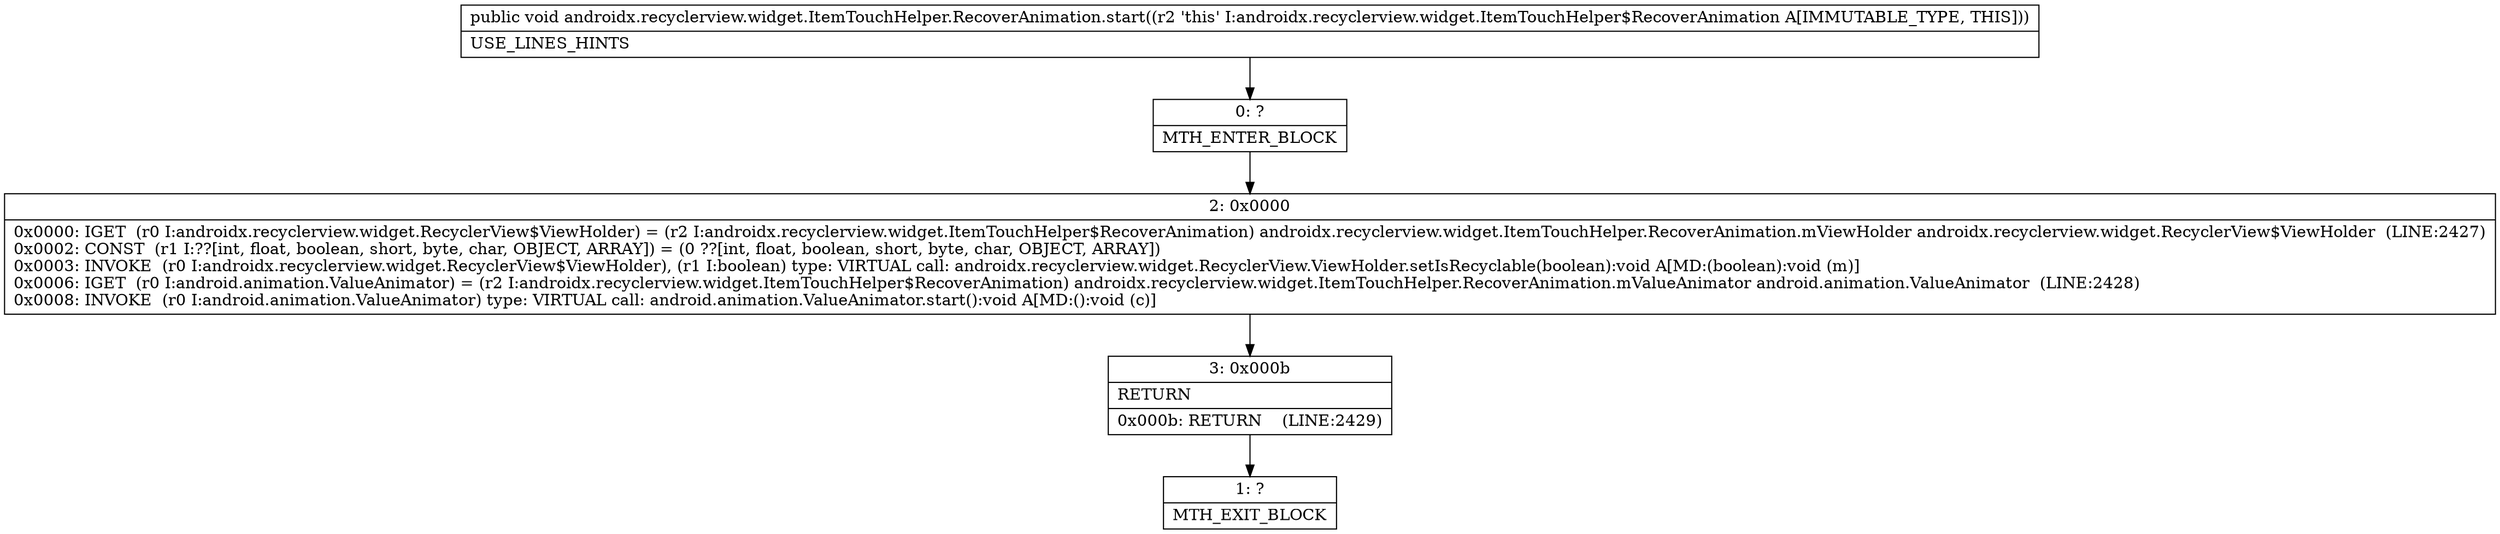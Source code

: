 digraph "CFG forandroidx.recyclerview.widget.ItemTouchHelper.RecoverAnimation.start()V" {
Node_0 [shape=record,label="{0\:\ ?|MTH_ENTER_BLOCK\l}"];
Node_2 [shape=record,label="{2\:\ 0x0000|0x0000: IGET  (r0 I:androidx.recyclerview.widget.RecyclerView$ViewHolder) = (r2 I:androidx.recyclerview.widget.ItemTouchHelper$RecoverAnimation) androidx.recyclerview.widget.ItemTouchHelper.RecoverAnimation.mViewHolder androidx.recyclerview.widget.RecyclerView$ViewHolder  (LINE:2427)\l0x0002: CONST  (r1 I:??[int, float, boolean, short, byte, char, OBJECT, ARRAY]) = (0 ??[int, float, boolean, short, byte, char, OBJECT, ARRAY]) \l0x0003: INVOKE  (r0 I:androidx.recyclerview.widget.RecyclerView$ViewHolder), (r1 I:boolean) type: VIRTUAL call: androidx.recyclerview.widget.RecyclerView.ViewHolder.setIsRecyclable(boolean):void A[MD:(boolean):void (m)]\l0x0006: IGET  (r0 I:android.animation.ValueAnimator) = (r2 I:androidx.recyclerview.widget.ItemTouchHelper$RecoverAnimation) androidx.recyclerview.widget.ItemTouchHelper.RecoverAnimation.mValueAnimator android.animation.ValueAnimator  (LINE:2428)\l0x0008: INVOKE  (r0 I:android.animation.ValueAnimator) type: VIRTUAL call: android.animation.ValueAnimator.start():void A[MD:():void (c)]\l}"];
Node_3 [shape=record,label="{3\:\ 0x000b|RETURN\l|0x000b: RETURN    (LINE:2429)\l}"];
Node_1 [shape=record,label="{1\:\ ?|MTH_EXIT_BLOCK\l}"];
MethodNode[shape=record,label="{public void androidx.recyclerview.widget.ItemTouchHelper.RecoverAnimation.start((r2 'this' I:androidx.recyclerview.widget.ItemTouchHelper$RecoverAnimation A[IMMUTABLE_TYPE, THIS]))  | USE_LINES_HINTS\l}"];
MethodNode -> Node_0;Node_0 -> Node_2;
Node_2 -> Node_3;
Node_3 -> Node_1;
}

